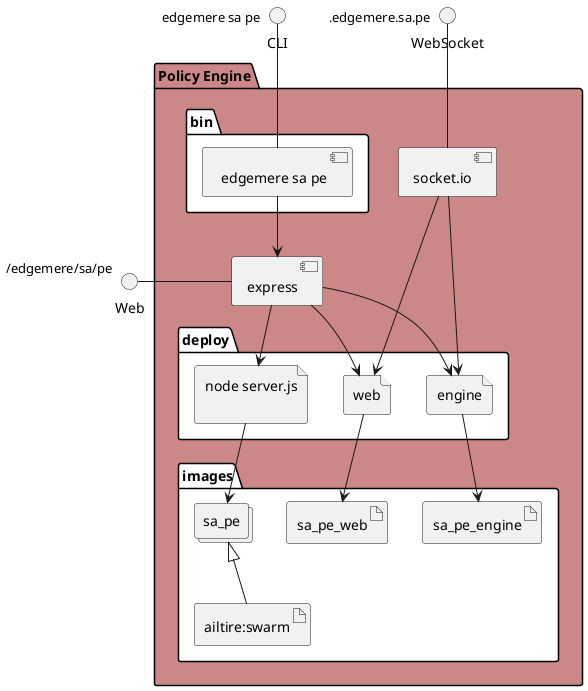 @startuml
  interface CLI
  interface Web
  interface WebSocket
package "Policy Engine" #cc8888 {
  component express as REST
  component socket.io as socket
  folder bin #ffffff {
    component " edgemere sa pe" as binName
  }
  binName --> REST

  folder deploy #ffffff {
      file "node server.js\n" as sa_pe_container
      REST --> sa_pe_container

  
    file "engine" as engine_container
    REST --> engine_container
    socket ---> engine_container
  
    file "web" as web_container
    REST --> web_container
    socket ---> web_container
  
  }
  folder images #ffffff {
    collections "sa_pe" as sa_peimage
    artifact "ailtire:swarm" as ailtireswarm
    sa_peimage <|-- ailtireswarm
    sa_pe_container --> sa_peimage

  
      artifact "sa_pe_engine" as sa_pe_engine
      engine_container --> sa_pe_engine
    
      artifact "sa_pe_web" as sa_pe_web
      web_container --> sa_pe_web
    
  }
}
CLI " edgemere sa pe" -- binName
Web "/edgemere/sa/pe" - REST
WebSocket ".edgemere.sa.pe" -- socket

@enduml
